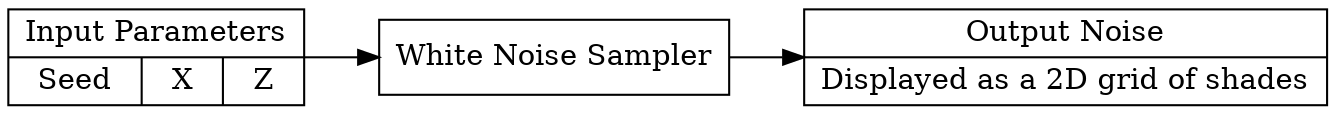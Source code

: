 digraph {

   node [shape=record]
   rankdir=LR

   input [label="Input Parameters|{Seed|X|Z}"]
   sampler [label="White Noise Sampler"]
   output [label="Output Noise|Displayed as a 2D grid of shades"]

   input -> sampler
   sampler -> output
}
